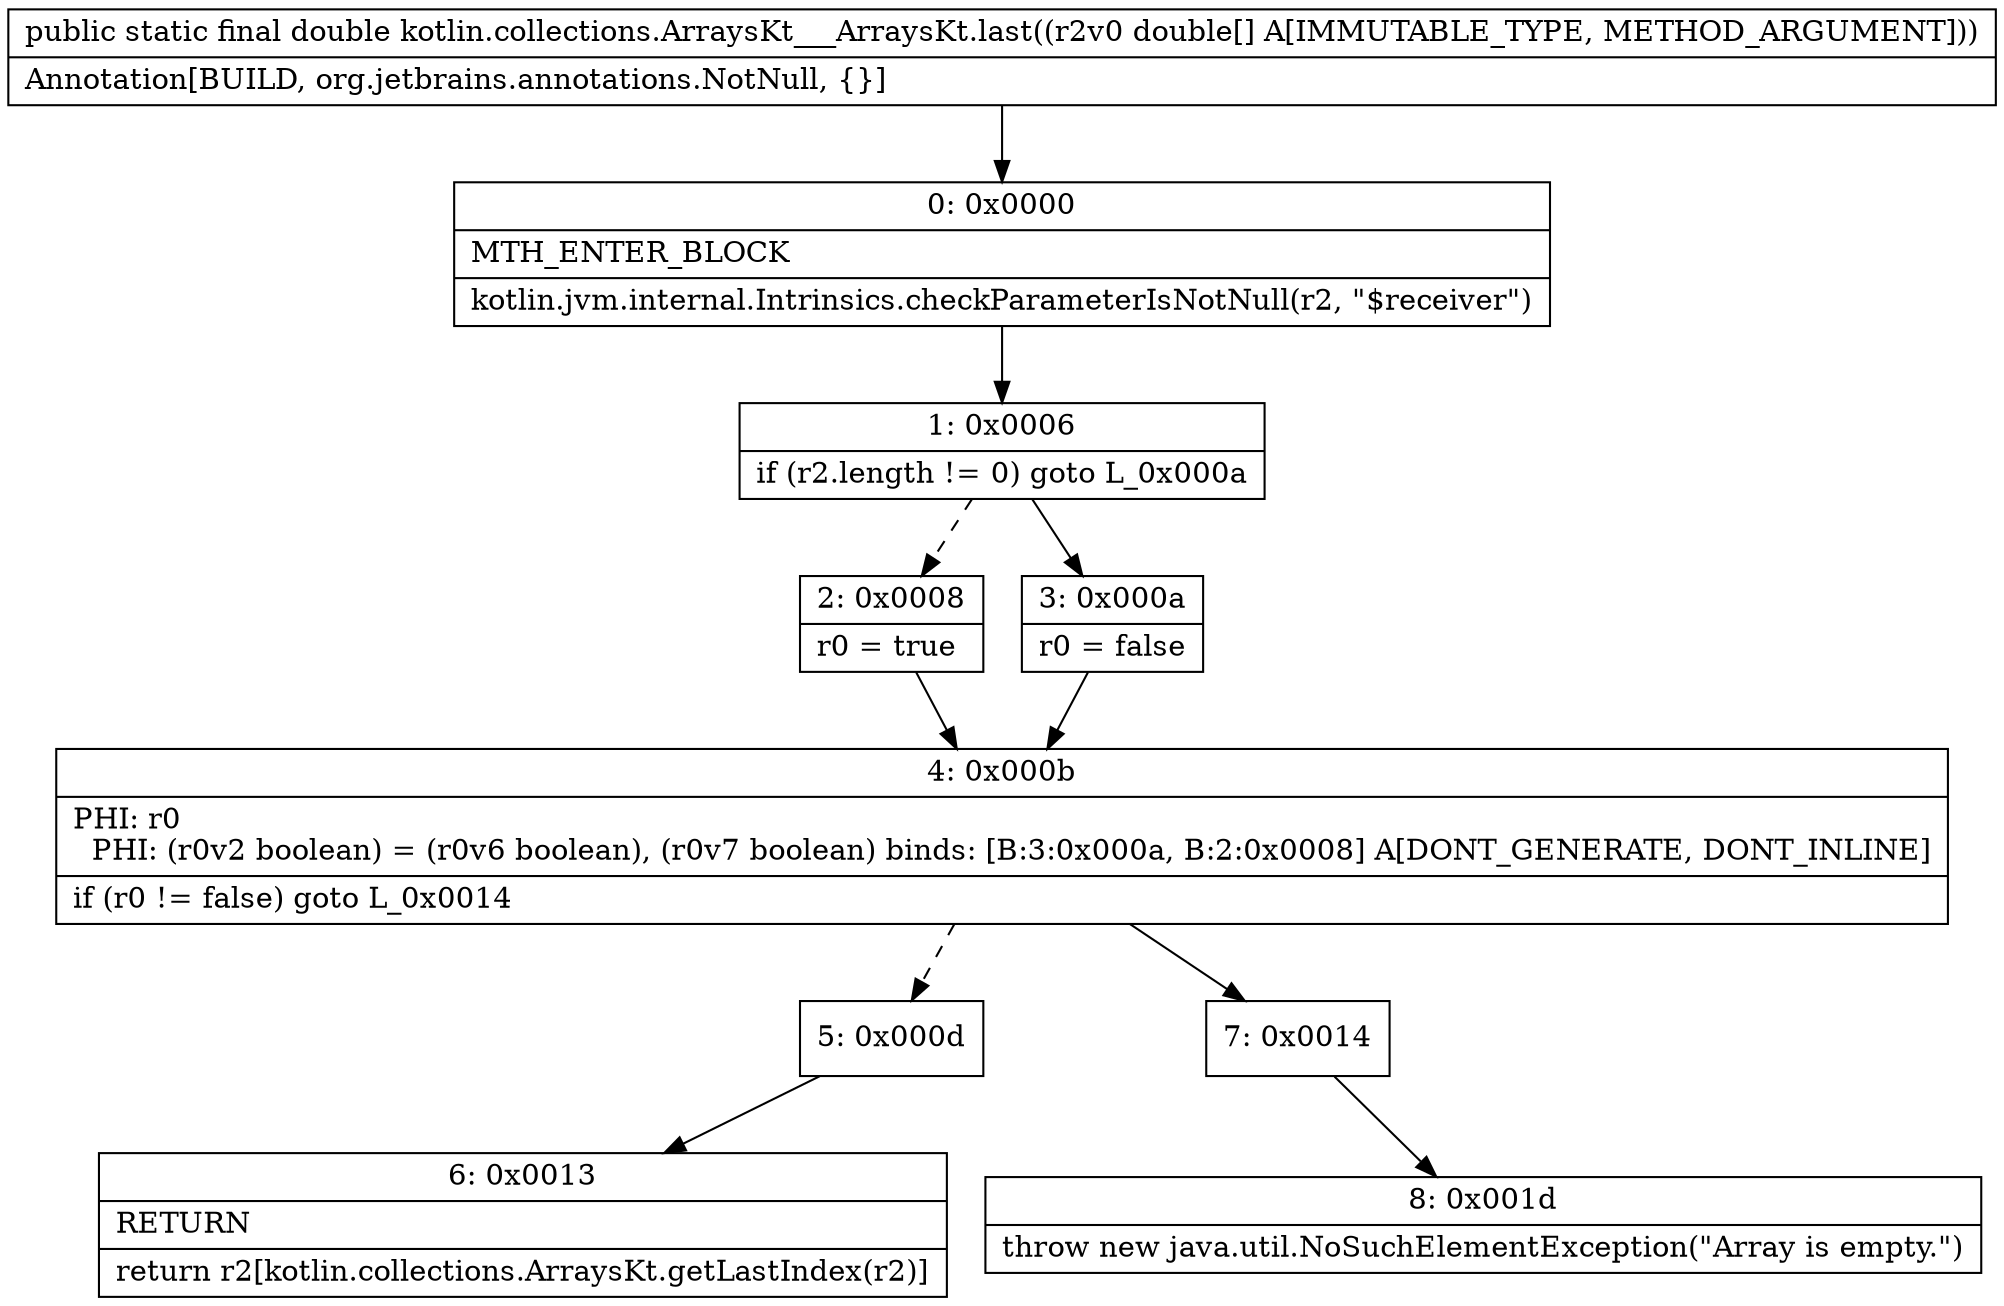 digraph "CFG forkotlin.collections.ArraysKt___ArraysKt.last([D)D" {
Node_0 [shape=record,label="{0\:\ 0x0000|MTH_ENTER_BLOCK\l|kotlin.jvm.internal.Intrinsics.checkParameterIsNotNull(r2, \"$receiver\")\l}"];
Node_1 [shape=record,label="{1\:\ 0x0006|if (r2.length != 0) goto L_0x000a\l}"];
Node_2 [shape=record,label="{2\:\ 0x0008|r0 = true\l}"];
Node_3 [shape=record,label="{3\:\ 0x000a|r0 = false\l}"];
Node_4 [shape=record,label="{4\:\ 0x000b|PHI: r0 \l  PHI: (r0v2 boolean) = (r0v6 boolean), (r0v7 boolean) binds: [B:3:0x000a, B:2:0x0008] A[DONT_GENERATE, DONT_INLINE]\l|if (r0 != false) goto L_0x0014\l}"];
Node_5 [shape=record,label="{5\:\ 0x000d}"];
Node_6 [shape=record,label="{6\:\ 0x0013|RETURN\l|return r2[kotlin.collections.ArraysKt.getLastIndex(r2)]\l}"];
Node_7 [shape=record,label="{7\:\ 0x0014}"];
Node_8 [shape=record,label="{8\:\ 0x001d|throw new java.util.NoSuchElementException(\"Array is empty.\")\l}"];
MethodNode[shape=record,label="{public static final double kotlin.collections.ArraysKt___ArraysKt.last((r2v0 double[] A[IMMUTABLE_TYPE, METHOD_ARGUMENT]))  | Annotation[BUILD, org.jetbrains.annotations.NotNull, \{\}]\l}"];
MethodNode -> Node_0;
Node_0 -> Node_1;
Node_1 -> Node_2[style=dashed];
Node_1 -> Node_3;
Node_2 -> Node_4;
Node_3 -> Node_4;
Node_4 -> Node_5[style=dashed];
Node_4 -> Node_7;
Node_5 -> Node_6;
Node_7 -> Node_8;
}

